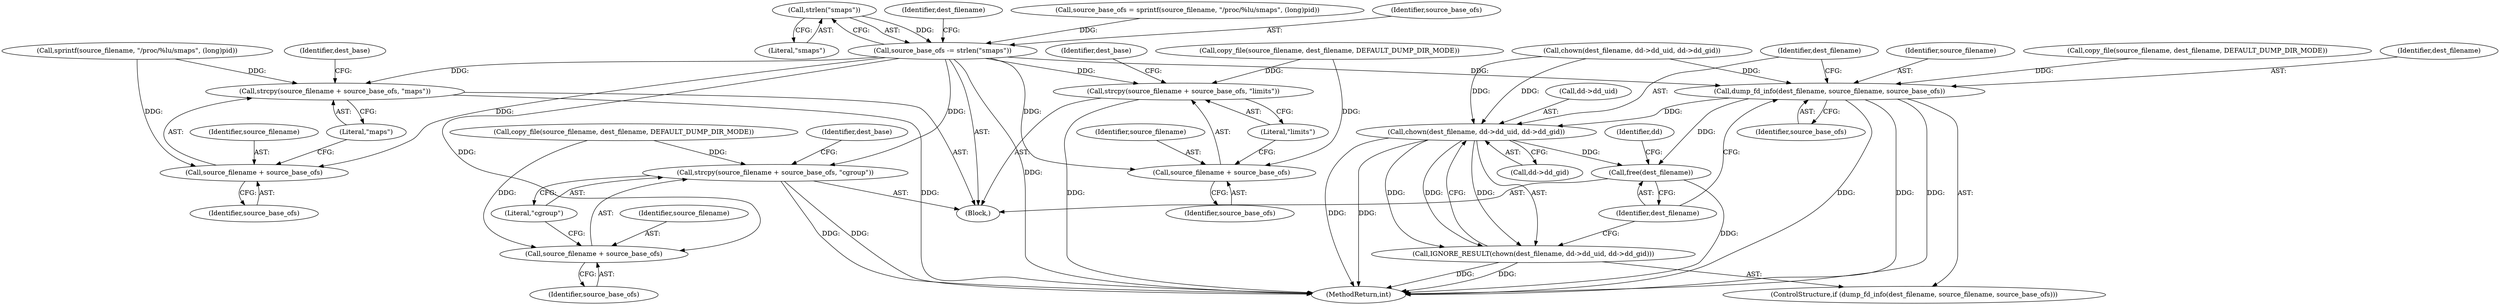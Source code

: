 digraph "0_abrt_80408e9e24a1c10f85fd969e1853e0f192157f92_0@API" {
"1000654" [label="(Call,strlen(\"smaps\"))"];
"1000652" [label="(Call,source_base_ofs -= strlen(\"smaps\"))"];
"1000672" [label="(Call,strcpy(source_filename + source_base_ofs, \"maps\"))"];
"1000673" [label="(Call,source_filename + source_base_ofs)"];
"1000693" [label="(Call,strcpy(source_filename + source_base_ofs, \"limits\"))"];
"1000694" [label="(Call,source_filename + source_base_ofs)"];
"1000714" [label="(Call,strcpy(source_filename + source_base_ofs, \"cgroup\"))"];
"1000715" [label="(Call,source_filename + source_base_ofs)"];
"1000739" [label="(Call,dump_fd_info(dest_filename, source_filename, source_base_ofs))"];
"1000744" [label="(Call,chown(dest_filename, dd->dd_uid, dd->dd_gid))"];
"1000743" [label="(Call,IGNORE_RESULT(chown(dest_filename, dd->dd_uid, dd->dd_gid)))"];
"1000752" [label="(Call,free(dest_filename))"];
"1000676" [label="(Literal,\"maps\")"];
"1000695" [label="(Identifier,source_filename)"];
"1000753" [label="(Identifier,dest_filename)"];
"1000623" [label="(Block,)"];
"1000715" [label="(Call,source_filename + source_base_ofs)"];
"1000739" [label="(Call,dump_fd_info(dest_filename, source_filename, source_base_ofs))"];
"1000720" [label="(Identifier,dest_base)"];
"1000658" [label="(Identifier,dest_filename)"];
"1000672" [label="(Call,strcpy(source_filename + source_base_ofs, \"maps\"))"];
"1000696" [label="(Identifier,source_base_ofs)"];
"1000693" [label="(Call,strcpy(source_filename + source_base_ofs, \"limits\"))"];
"1000740" [label="(Identifier,dest_filename)"];
"1000644" [label="(Call,source_base_ofs = sprintf(source_filename, \"/proc/%lu/smaps\", (long)pid))"];
"1000727" [label="(Call,chown(dest_filename, dd->dd_uid, dd->dd_gid))"];
"1000718" [label="(Literal,\"cgroup\")"];
"1000678" [label="(Identifier,dest_base)"];
"1000717" [label="(Identifier,source_base_ofs)"];
"1000694" [label="(Call,source_filename + source_base_ofs)"];
"1000744" [label="(Call,chown(dest_filename, dd->dd_uid, dd->dd_gid))"];
"1000755" [label="(Identifier,dd)"];
"1001168" [label="(MethodReturn,int)"];
"1000655" [label="(Literal,\"smaps\")"];
"1000646" [label="(Call,sprintf(source_filename, \"/proc/%lu/smaps\", (long)pid))"];
"1000701" [label="(Call,copy_file(source_filename, dest_filename, DEFAULT_DUMP_DIR_MODE))"];
"1000675" [label="(Identifier,source_base_ofs)"];
"1000680" [label="(Call,copy_file(source_filename, dest_filename, DEFAULT_DUMP_DIR_MODE))"];
"1000752" [label="(Call,free(dest_filename))"];
"1000652" [label="(Call,source_base_ofs -= strlen(\"smaps\"))"];
"1000746" [label="(Call,dd->dd_uid)"];
"1000738" [label="(ControlStructure,if (dump_fd_info(dest_filename, source_filename, source_base_ofs)))"];
"1000749" [label="(Call,dd->dd_gid)"];
"1000741" [label="(Identifier,source_filename)"];
"1000722" [label="(Call,copy_file(source_filename, dest_filename, DEFAULT_DUMP_DIR_MODE))"];
"1000699" [label="(Identifier,dest_base)"];
"1000742" [label="(Identifier,source_base_ofs)"];
"1000714" [label="(Call,strcpy(source_filename + source_base_ofs, \"cgroup\"))"];
"1000673" [label="(Call,source_filename + source_base_ofs)"];
"1000653" [label="(Identifier,source_base_ofs)"];
"1000697" [label="(Literal,\"limits\")"];
"1000654" [label="(Call,strlen(\"smaps\"))"];
"1000674" [label="(Identifier,source_filename)"];
"1000716" [label="(Identifier,source_filename)"];
"1000745" [label="(Identifier,dest_filename)"];
"1000743" [label="(Call,IGNORE_RESULT(chown(dest_filename, dd->dd_uid, dd->dd_gid)))"];
"1000654" -> "1000652"  [label="AST: "];
"1000654" -> "1000655"  [label="CFG: "];
"1000655" -> "1000654"  [label="AST: "];
"1000652" -> "1000654"  [label="CFG: "];
"1000654" -> "1000652"  [label="DDG: "];
"1000652" -> "1000623"  [label="AST: "];
"1000653" -> "1000652"  [label="AST: "];
"1000658" -> "1000652"  [label="CFG: "];
"1000652" -> "1001168"  [label="DDG: "];
"1000644" -> "1000652"  [label="DDG: "];
"1000652" -> "1000672"  [label="DDG: "];
"1000652" -> "1000673"  [label="DDG: "];
"1000652" -> "1000693"  [label="DDG: "];
"1000652" -> "1000694"  [label="DDG: "];
"1000652" -> "1000714"  [label="DDG: "];
"1000652" -> "1000715"  [label="DDG: "];
"1000652" -> "1000739"  [label="DDG: "];
"1000672" -> "1000623"  [label="AST: "];
"1000672" -> "1000676"  [label="CFG: "];
"1000673" -> "1000672"  [label="AST: "];
"1000676" -> "1000672"  [label="AST: "];
"1000678" -> "1000672"  [label="CFG: "];
"1000672" -> "1001168"  [label="DDG: "];
"1000646" -> "1000672"  [label="DDG: "];
"1000673" -> "1000675"  [label="CFG: "];
"1000674" -> "1000673"  [label="AST: "];
"1000675" -> "1000673"  [label="AST: "];
"1000676" -> "1000673"  [label="CFG: "];
"1000646" -> "1000673"  [label="DDG: "];
"1000693" -> "1000623"  [label="AST: "];
"1000693" -> "1000697"  [label="CFG: "];
"1000694" -> "1000693"  [label="AST: "];
"1000697" -> "1000693"  [label="AST: "];
"1000699" -> "1000693"  [label="CFG: "];
"1000693" -> "1001168"  [label="DDG: "];
"1000680" -> "1000693"  [label="DDG: "];
"1000694" -> "1000696"  [label="CFG: "];
"1000695" -> "1000694"  [label="AST: "];
"1000696" -> "1000694"  [label="AST: "];
"1000697" -> "1000694"  [label="CFG: "];
"1000680" -> "1000694"  [label="DDG: "];
"1000714" -> "1000623"  [label="AST: "];
"1000714" -> "1000718"  [label="CFG: "];
"1000715" -> "1000714"  [label="AST: "];
"1000718" -> "1000714"  [label="AST: "];
"1000720" -> "1000714"  [label="CFG: "];
"1000714" -> "1001168"  [label="DDG: "];
"1000714" -> "1001168"  [label="DDG: "];
"1000701" -> "1000714"  [label="DDG: "];
"1000715" -> "1000717"  [label="CFG: "];
"1000716" -> "1000715"  [label="AST: "];
"1000717" -> "1000715"  [label="AST: "];
"1000718" -> "1000715"  [label="CFG: "];
"1000701" -> "1000715"  [label="DDG: "];
"1000739" -> "1000738"  [label="AST: "];
"1000739" -> "1000742"  [label="CFG: "];
"1000740" -> "1000739"  [label="AST: "];
"1000741" -> "1000739"  [label="AST: "];
"1000742" -> "1000739"  [label="AST: "];
"1000745" -> "1000739"  [label="CFG: "];
"1000753" -> "1000739"  [label="CFG: "];
"1000739" -> "1001168"  [label="DDG: "];
"1000739" -> "1001168"  [label="DDG: "];
"1000739" -> "1001168"  [label="DDG: "];
"1000727" -> "1000739"  [label="DDG: "];
"1000722" -> "1000739"  [label="DDG: "];
"1000739" -> "1000744"  [label="DDG: "];
"1000739" -> "1000752"  [label="DDG: "];
"1000744" -> "1000743"  [label="AST: "];
"1000744" -> "1000749"  [label="CFG: "];
"1000745" -> "1000744"  [label="AST: "];
"1000746" -> "1000744"  [label="AST: "];
"1000749" -> "1000744"  [label="AST: "];
"1000743" -> "1000744"  [label="CFG: "];
"1000744" -> "1001168"  [label="DDG: "];
"1000744" -> "1001168"  [label="DDG: "];
"1000744" -> "1000743"  [label="DDG: "];
"1000744" -> "1000743"  [label="DDG: "];
"1000744" -> "1000743"  [label="DDG: "];
"1000727" -> "1000744"  [label="DDG: "];
"1000727" -> "1000744"  [label="DDG: "];
"1000744" -> "1000752"  [label="DDG: "];
"1000743" -> "1000738"  [label="AST: "];
"1000753" -> "1000743"  [label="CFG: "];
"1000743" -> "1001168"  [label="DDG: "];
"1000743" -> "1001168"  [label="DDG: "];
"1000752" -> "1000623"  [label="AST: "];
"1000752" -> "1000753"  [label="CFG: "];
"1000753" -> "1000752"  [label="AST: "];
"1000755" -> "1000752"  [label="CFG: "];
"1000752" -> "1001168"  [label="DDG: "];
}
